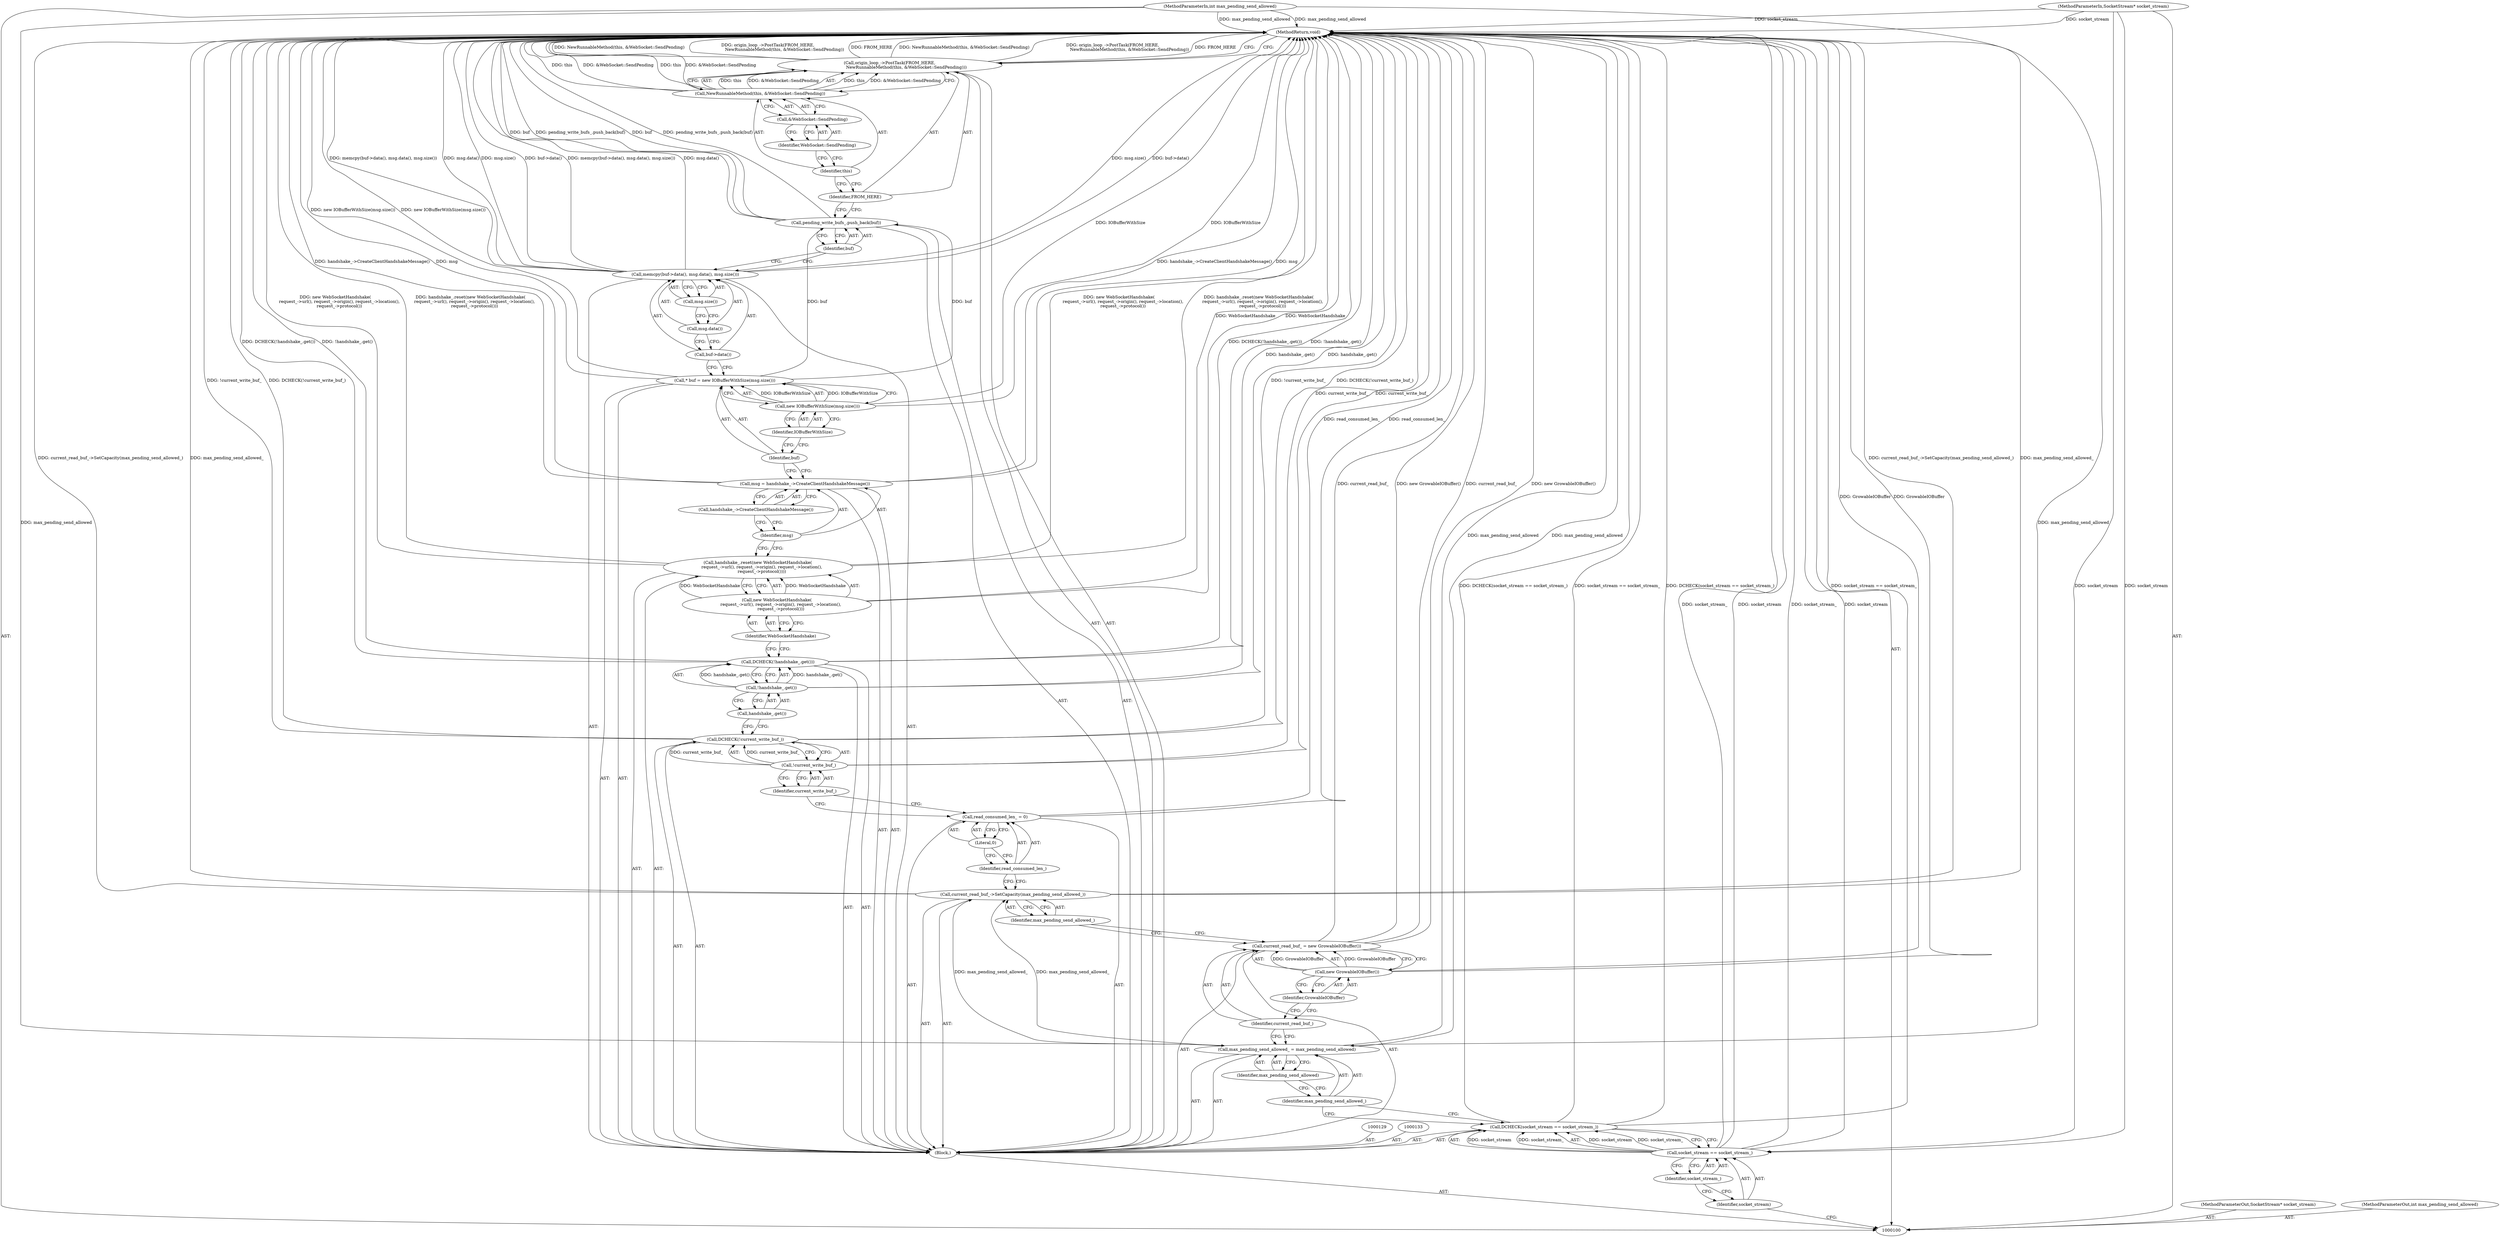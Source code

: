digraph "1_Chrome_511d0a0a31a54e0cc0f15cb1b977dc9f9b20f0d3_0" {
"1000150" [label="(MethodReturn,void)"];
"1000101" [label="(MethodParameterIn,SocketStream* socket_stream)"];
"1000227" [label="(MethodParameterOut,SocketStream* socket_stream)"];
"1000121" [label="(Call,!current_write_buf_)"];
"1000122" [label="(Identifier,current_write_buf_)"];
"1000120" [label="(Call,DCHECK(!current_write_buf_))"];
"1000124" [label="(Call,!handshake_.get())"];
"1000125" [label="(Call,handshake_.get())"];
"1000123" [label="(Call,DCHECK(!handshake_.get()))"];
"1000127" [label="(Call,new WebSocketHandshake(\n      request_->url(), request_->origin(), request_->location(),\n      request_->protocol()))"];
"1000126" [label="(Call,handshake_.reset(new WebSocketHandshake(\n      request_->url(), request_->origin(), request_->location(),\n      request_->protocol())))"];
"1000128" [label="(Identifier,WebSocketHandshake)"];
"1000130" [label="(Call,msg = handshake_->CreateClientHandshakeMessage())"];
"1000131" [label="(Identifier,msg)"];
"1000132" [label="(Call,handshake_->CreateClientHandshakeMessage())"];
"1000134" [label="(Call,* buf = new IOBufferWithSize(msg.size()))"];
"1000135" [label="(Identifier,buf)"];
"1000136" [label="(Call,new IOBufferWithSize(msg.size()))"];
"1000137" [label="(Identifier,IOBufferWithSize)"];
"1000138" [label="(Call,memcpy(buf->data(), msg.data(), msg.size()))"];
"1000140" [label="(Call,msg.data())"];
"1000141" [label="(Call,msg.size())"];
"1000139" [label="(Call,buf->data())"];
"1000142" [label="(Call,pending_write_bufs_.push_back(buf))"];
"1000143" [label="(Identifier,buf)"];
"1000102" [label="(MethodParameterIn,int max_pending_send_allowed)"];
"1000228" [label="(MethodParameterOut,int max_pending_send_allowed)"];
"1000103" [label="(Block,)"];
"1000144" [label="(Call,origin_loop_->PostTask(FROM_HERE,\n                         NewRunnableMethod(this, &WebSocket::SendPending)))"];
"1000145" [label="(Identifier,FROM_HERE)"];
"1000146" [label="(Call,NewRunnableMethod(this, &WebSocket::SendPending))"];
"1000147" [label="(Identifier,this)"];
"1000148" [label="(Call,&WebSocket::SendPending)"];
"1000149" [label="(Identifier,WebSocket::SendPending)"];
"1000104" [label="(Call,DCHECK(socket_stream == socket_stream_))"];
"1000107" [label="(Identifier,socket_stream_)"];
"1000105" [label="(Call,socket_stream == socket_stream_)"];
"1000106" [label="(Identifier,socket_stream)"];
"1000108" [label="(Call,max_pending_send_allowed_ = max_pending_send_allowed)"];
"1000109" [label="(Identifier,max_pending_send_allowed_)"];
"1000110" [label="(Identifier,max_pending_send_allowed)"];
"1000111" [label="(Call,current_read_buf_ = new GrowableIOBuffer())"];
"1000112" [label="(Identifier,current_read_buf_)"];
"1000113" [label="(Call,new GrowableIOBuffer())"];
"1000114" [label="(Identifier,GrowableIOBuffer)"];
"1000115" [label="(Call,current_read_buf_->SetCapacity(max_pending_send_allowed_))"];
"1000116" [label="(Identifier,max_pending_send_allowed_)"];
"1000117" [label="(Call,read_consumed_len_ = 0)"];
"1000118" [label="(Identifier,read_consumed_len_)"];
"1000119" [label="(Literal,0)"];
"1000150" -> "1000100"  [label="AST: "];
"1000150" -> "1000144"  [label="CFG: "];
"1000142" -> "1000150"  [label="DDG: pending_write_bufs_.push_back(buf)"];
"1000142" -> "1000150"  [label="DDG: buf"];
"1000124" -> "1000150"  [label="DDG: handshake_.get()"];
"1000105" -> "1000150"  [label="DDG: socket_stream_"];
"1000105" -> "1000150"  [label="DDG: socket_stream"];
"1000104" -> "1000150"  [label="DDG: DCHECK(socket_stream == socket_stream_)"];
"1000104" -> "1000150"  [label="DDG: socket_stream == socket_stream_"];
"1000113" -> "1000150"  [label="DDG: GrowableIOBuffer"];
"1000138" -> "1000150"  [label="DDG: msg.data()"];
"1000138" -> "1000150"  [label="DDG: msg.size()"];
"1000138" -> "1000150"  [label="DDG: buf->data()"];
"1000138" -> "1000150"  [label="DDG: memcpy(buf->data(), msg.data(), msg.size())"];
"1000146" -> "1000150"  [label="DDG: &WebSocket::SendPending"];
"1000146" -> "1000150"  [label="DDG: this"];
"1000126" -> "1000150"  [label="DDG: new WebSocketHandshake(\n      request_->url(), request_->origin(), request_->location(),\n      request_->protocol())"];
"1000126" -> "1000150"  [label="DDG: handshake_.reset(new WebSocketHandshake(\n      request_->url(), request_->origin(), request_->location(),\n      request_->protocol()))"];
"1000117" -> "1000150"  [label="DDG: read_consumed_len_"];
"1000144" -> "1000150"  [label="DDG: NewRunnableMethod(this, &WebSocket::SendPending)"];
"1000144" -> "1000150"  [label="DDG: origin_loop_->PostTask(FROM_HERE,\n                         NewRunnableMethod(this, &WebSocket::SendPending))"];
"1000144" -> "1000150"  [label="DDG: FROM_HERE"];
"1000123" -> "1000150"  [label="DDG: DCHECK(!handshake_.get())"];
"1000123" -> "1000150"  [label="DDG: !handshake_.get()"];
"1000130" -> "1000150"  [label="DDG: handshake_->CreateClientHandshakeMessage()"];
"1000130" -> "1000150"  [label="DDG: msg"];
"1000115" -> "1000150"  [label="DDG: current_read_buf_->SetCapacity(max_pending_send_allowed_)"];
"1000115" -> "1000150"  [label="DDG: max_pending_send_allowed_"];
"1000120" -> "1000150"  [label="DDG: !current_write_buf_"];
"1000120" -> "1000150"  [label="DDG: DCHECK(!current_write_buf_)"];
"1000102" -> "1000150"  [label="DDG: max_pending_send_allowed"];
"1000111" -> "1000150"  [label="DDG: current_read_buf_"];
"1000111" -> "1000150"  [label="DDG: new GrowableIOBuffer()"];
"1000101" -> "1000150"  [label="DDG: socket_stream"];
"1000108" -> "1000150"  [label="DDG: max_pending_send_allowed"];
"1000134" -> "1000150"  [label="DDG: new IOBufferWithSize(msg.size())"];
"1000121" -> "1000150"  [label="DDG: current_write_buf_"];
"1000127" -> "1000150"  [label="DDG: WebSocketHandshake"];
"1000136" -> "1000150"  [label="DDG: IOBufferWithSize"];
"1000101" -> "1000100"  [label="AST: "];
"1000101" -> "1000150"  [label="DDG: socket_stream"];
"1000101" -> "1000105"  [label="DDG: socket_stream"];
"1000227" -> "1000100"  [label="AST: "];
"1000121" -> "1000120"  [label="AST: "];
"1000121" -> "1000122"  [label="CFG: "];
"1000122" -> "1000121"  [label="AST: "];
"1000120" -> "1000121"  [label="CFG: "];
"1000121" -> "1000150"  [label="DDG: current_write_buf_"];
"1000121" -> "1000120"  [label="DDG: current_write_buf_"];
"1000122" -> "1000121"  [label="AST: "];
"1000122" -> "1000117"  [label="CFG: "];
"1000121" -> "1000122"  [label="CFG: "];
"1000120" -> "1000103"  [label="AST: "];
"1000120" -> "1000121"  [label="CFG: "];
"1000121" -> "1000120"  [label="AST: "];
"1000125" -> "1000120"  [label="CFG: "];
"1000120" -> "1000150"  [label="DDG: !current_write_buf_"];
"1000120" -> "1000150"  [label="DDG: DCHECK(!current_write_buf_)"];
"1000121" -> "1000120"  [label="DDG: current_write_buf_"];
"1000124" -> "1000123"  [label="AST: "];
"1000124" -> "1000125"  [label="CFG: "];
"1000125" -> "1000124"  [label="AST: "];
"1000123" -> "1000124"  [label="CFG: "];
"1000124" -> "1000150"  [label="DDG: handshake_.get()"];
"1000124" -> "1000123"  [label="DDG: handshake_.get()"];
"1000125" -> "1000124"  [label="AST: "];
"1000125" -> "1000120"  [label="CFG: "];
"1000124" -> "1000125"  [label="CFG: "];
"1000123" -> "1000103"  [label="AST: "];
"1000123" -> "1000124"  [label="CFG: "];
"1000124" -> "1000123"  [label="AST: "];
"1000128" -> "1000123"  [label="CFG: "];
"1000123" -> "1000150"  [label="DDG: DCHECK(!handshake_.get())"];
"1000123" -> "1000150"  [label="DDG: !handshake_.get()"];
"1000124" -> "1000123"  [label="DDG: handshake_.get()"];
"1000127" -> "1000126"  [label="AST: "];
"1000127" -> "1000128"  [label="CFG: "];
"1000128" -> "1000127"  [label="AST: "];
"1000126" -> "1000127"  [label="CFG: "];
"1000127" -> "1000150"  [label="DDG: WebSocketHandshake"];
"1000127" -> "1000126"  [label="DDG: WebSocketHandshake"];
"1000126" -> "1000103"  [label="AST: "];
"1000126" -> "1000127"  [label="CFG: "];
"1000127" -> "1000126"  [label="AST: "];
"1000131" -> "1000126"  [label="CFG: "];
"1000126" -> "1000150"  [label="DDG: new WebSocketHandshake(\n      request_->url(), request_->origin(), request_->location(),\n      request_->protocol())"];
"1000126" -> "1000150"  [label="DDG: handshake_.reset(new WebSocketHandshake(\n      request_->url(), request_->origin(), request_->location(),\n      request_->protocol()))"];
"1000127" -> "1000126"  [label="DDG: WebSocketHandshake"];
"1000128" -> "1000127"  [label="AST: "];
"1000128" -> "1000123"  [label="CFG: "];
"1000127" -> "1000128"  [label="CFG: "];
"1000130" -> "1000103"  [label="AST: "];
"1000130" -> "1000132"  [label="CFG: "];
"1000131" -> "1000130"  [label="AST: "];
"1000132" -> "1000130"  [label="AST: "];
"1000135" -> "1000130"  [label="CFG: "];
"1000130" -> "1000150"  [label="DDG: handshake_->CreateClientHandshakeMessage()"];
"1000130" -> "1000150"  [label="DDG: msg"];
"1000131" -> "1000130"  [label="AST: "];
"1000131" -> "1000126"  [label="CFG: "];
"1000132" -> "1000131"  [label="CFG: "];
"1000132" -> "1000130"  [label="AST: "];
"1000132" -> "1000131"  [label="CFG: "];
"1000130" -> "1000132"  [label="CFG: "];
"1000134" -> "1000103"  [label="AST: "];
"1000134" -> "1000136"  [label="CFG: "];
"1000135" -> "1000134"  [label="AST: "];
"1000136" -> "1000134"  [label="AST: "];
"1000139" -> "1000134"  [label="CFG: "];
"1000134" -> "1000150"  [label="DDG: new IOBufferWithSize(msg.size())"];
"1000136" -> "1000134"  [label="DDG: IOBufferWithSize"];
"1000134" -> "1000142"  [label="DDG: buf"];
"1000135" -> "1000134"  [label="AST: "];
"1000135" -> "1000130"  [label="CFG: "];
"1000137" -> "1000135"  [label="CFG: "];
"1000136" -> "1000134"  [label="AST: "];
"1000136" -> "1000137"  [label="CFG: "];
"1000137" -> "1000136"  [label="AST: "];
"1000134" -> "1000136"  [label="CFG: "];
"1000136" -> "1000150"  [label="DDG: IOBufferWithSize"];
"1000136" -> "1000134"  [label="DDG: IOBufferWithSize"];
"1000137" -> "1000136"  [label="AST: "];
"1000137" -> "1000135"  [label="CFG: "];
"1000136" -> "1000137"  [label="CFG: "];
"1000138" -> "1000103"  [label="AST: "];
"1000138" -> "1000141"  [label="CFG: "];
"1000139" -> "1000138"  [label="AST: "];
"1000140" -> "1000138"  [label="AST: "];
"1000141" -> "1000138"  [label="AST: "];
"1000143" -> "1000138"  [label="CFG: "];
"1000138" -> "1000150"  [label="DDG: msg.data()"];
"1000138" -> "1000150"  [label="DDG: msg.size()"];
"1000138" -> "1000150"  [label="DDG: buf->data()"];
"1000138" -> "1000150"  [label="DDG: memcpy(buf->data(), msg.data(), msg.size())"];
"1000140" -> "1000138"  [label="AST: "];
"1000140" -> "1000139"  [label="CFG: "];
"1000141" -> "1000140"  [label="CFG: "];
"1000141" -> "1000138"  [label="AST: "];
"1000141" -> "1000140"  [label="CFG: "];
"1000138" -> "1000141"  [label="CFG: "];
"1000139" -> "1000138"  [label="AST: "];
"1000139" -> "1000134"  [label="CFG: "];
"1000140" -> "1000139"  [label="CFG: "];
"1000142" -> "1000103"  [label="AST: "];
"1000142" -> "1000143"  [label="CFG: "];
"1000143" -> "1000142"  [label="AST: "];
"1000145" -> "1000142"  [label="CFG: "];
"1000142" -> "1000150"  [label="DDG: pending_write_bufs_.push_back(buf)"];
"1000142" -> "1000150"  [label="DDG: buf"];
"1000134" -> "1000142"  [label="DDG: buf"];
"1000143" -> "1000142"  [label="AST: "];
"1000143" -> "1000138"  [label="CFG: "];
"1000142" -> "1000143"  [label="CFG: "];
"1000102" -> "1000100"  [label="AST: "];
"1000102" -> "1000150"  [label="DDG: max_pending_send_allowed"];
"1000102" -> "1000108"  [label="DDG: max_pending_send_allowed"];
"1000228" -> "1000100"  [label="AST: "];
"1000103" -> "1000100"  [label="AST: "];
"1000104" -> "1000103"  [label="AST: "];
"1000108" -> "1000103"  [label="AST: "];
"1000111" -> "1000103"  [label="AST: "];
"1000115" -> "1000103"  [label="AST: "];
"1000117" -> "1000103"  [label="AST: "];
"1000120" -> "1000103"  [label="AST: "];
"1000123" -> "1000103"  [label="AST: "];
"1000126" -> "1000103"  [label="AST: "];
"1000129" -> "1000103"  [label="AST: "];
"1000130" -> "1000103"  [label="AST: "];
"1000133" -> "1000103"  [label="AST: "];
"1000134" -> "1000103"  [label="AST: "];
"1000138" -> "1000103"  [label="AST: "];
"1000142" -> "1000103"  [label="AST: "];
"1000144" -> "1000103"  [label="AST: "];
"1000144" -> "1000103"  [label="AST: "];
"1000144" -> "1000146"  [label="CFG: "];
"1000145" -> "1000144"  [label="AST: "];
"1000146" -> "1000144"  [label="AST: "];
"1000150" -> "1000144"  [label="CFG: "];
"1000144" -> "1000150"  [label="DDG: NewRunnableMethod(this, &WebSocket::SendPending)"];
"1000144" -> "1000150"  [label="DDG: origin_loop_->PostTask(FROM_HERE,\n                         NewRunnableMethod(this, &WebSocket::SendPending))"];
"1000144" -> "1000150"  [label="DDG: FROM_HERE"];
"1000146" -> "1000144"  [label="DDG: this"];
"1000146" -> "1000144"  [label="DDG: &WebSocket::SendPending"];
"1000145" -> "1000144"  [label="AST: "];
"1000145" -> "1000142"  [label="CFG: "];
"1000147" -> "1000145"  [label="CFG: "];
"1000146" -> "1000144"  [label="AST: "];
"1000146" -> "1000148"  [label="CFG: "];
"1000147" -> "1000146"  [label="AST: "];
"1000148" -> "1000146"  [label="AST: "];
"1000144" -> "1000146"  [label="CFG: "];
"1000146" -> "1000150"  [label="DDG: &WebSocket::SendPending"];
"1000146" -> "1000150"  [label="DDG: this"];
"1000146" -> "1000144"  [label="DDG: this"];
"1000146" -> "1000144"  [label="DDG: &WebSocket::SendPending"];
"1000147" -> "1000146"  [label="AST: "];
"1000147" -> "1000145"  [label="CFG: "];
"1000149" -> "1000147"  [label="CFG: "];
"1000148" -> "1000146"  [label="AST: "];
"1000148" -> "1000149"  [label="CFG: "];
"1000149" -> "1000148"  [label="AST: "];
"1000146" -> "1000148"  [label="CFG: "];
"1000149" -> "1000148"  [label="AST: "];
"1000149" -> "1000147"  [label="CFG: "];
"1000148" -> "1000149"  [label="CFG: "];
"1000104" -> "1000103"  [label="AST: "];
"1000104" -> "1000105"  [label="CFG: "];
"1000105" -> "1000104"  [label="AST: "];
"1000109" -> "1000104"  [label="CFG: "];
"1000104" -> "1000150"  [label="DDG: DCHECK(socket_stream == socket_stream_)"];
"1000104" -> "1000150"  [label="DDG: socket_stream == socket_stream_"];
"1000105" -> "1000104"  [label="DDG: socket_stream"];
"1000105" -> "1000104"  [label="DDG: socket_stream_"];
"1000107" -> "1000105"  [label="AST: "];
"1000107" -> "1000106"  [label="CFG: "];
"1000105" -> "1000107"  [label="CFG: "];
"1000105" -> "1000104"  [label="AST: "];
"1000105" -> "1000107"  [label="CFG: "];
"1000106" -> "1000105"  [label="AST: "];
"1000107" -> "1000105"  [label="AST: "];
"1000104" -> "1000105"  [label="CFG: "];
"1000105" -> "1000150"  [label="DDG: socket_stream_"];
"1000105" -> "1000150"  [label="DDG: socket_stream"];
"1000105" -> "1000104"  [label="DDG: socket_stream"];
"1000105" -> "1000104"  [label="DDG: socket_stream_"];
"1000101" -> "1000105"  [label="DDG: socket_stream"];
"1000106" -> "1000105"  [label="AST: "];
"1000106" -> "1000100"  [label="CFG: "];
"1000107" -> "1000106"  [label="CFG: "];
"1000108" -> "1000103"  [label="AST: "];
"1000108" -> "1000110"  [label="CFG: "];
"1000109" -> "1000108"  [label="AST: "];
"1000110" -> "1000108"  [label="AST: "];
"1000112" -> "1000108"  [label="CFG: "];
"1000108" -> "1000150"  [label="DDG: max_pending_send_allowed"];
"1000102" -> "1000108"  [label="DDG: max_pending_send_allowed"];
"1000108" -> "1000115"  [label="DDG: max_pending_send_allowed_"];
"1000109" -> "1000108"  [label="AST: "];
"1000109" -> "1000104"  [label="CFG: "];
"1000110" -> "1000109"  [label="CFG: "];
"1000110" -> "1000108"  [label="AST: "];
"1000110" -> "1000109"  [label="CFG: "];
"1000108" -> "1000110"  [label="CFG: "];
"1000111" -> "1000103"  [label="AST: "];
"1000111" -> "1000113"  [label="CFG: "];
"1000112" -> "1000111"  [label="AST: "];
"1000113" -> "1000111"  [label="AST: "];
"1000116" -> "1000111"  [label="CFG: "];
"1000111" -> "1000150"  [label="DDG: current_read_buf_"];
"1000111" -> "1000150"  [label="DDG: new GrowableIOBuffer()"];
"1000113" -> "1000111"  [label="DDG: GrowableIOBuffer"];
"1000112" -> "1000111"  [label="AST: "];
"1000112" -> "1000108"  [label="CFG: "];
"1000114" -> "1000112"  [label="CFG: "];
"1000113" -> "1000111"  [label="AST: "];
"1000113" -> "1000114"  [label="CFG: "];
"1000114" -> "1000113"  [label="AST: "];
"1000111" -> "1000113"  [label="CFG: "];
"1000113" -> "1000150"  [label="DDG: GrowableIOBuffer"];
"1000113" -> "1000111"  [label="DDG: GrowableIOBuffer"];
"1000114" -> "1000113"  [label="AST: "];
"1000114" -> "1000112"  [label="CFG: "];
"1000113" -> "1000114"  [label="CFG: "];
"1000115" -> "1000103"  [label="AST: "];
"1000115" -> "1000116"  [label="CFG: "];
"1000116" -> "1000115"  [label="AST: "];
"1000118" -> "1000115"  [label="CFG: "];
"1000115" -> "1000150"  [label="DDG: current_read_buf_->SetCapacity(max_pending_send_allowed_)"];
"1000115" -> "1000150"  [label="DDG: max_pending_send_allowed_"];
"1000108" -> "1000115"  [label="DDG: max_pending_send_allowed_"];
"1000116" -> "1000115"  [label="AST: "];
"1000116" -> "1000111"  [label="CFG: "];
"1000115" -> "1000116"  [label="CFG: "];
"1000117" -> "1000103"  [label="AST: "];
"1000117" -> "1000119"  [label="CFG: "];
"1000118" -> "1000117"  [label="AST: "];
"1000119" -> "1000117"  [label="AST: "];
"1000122" -> "1000117"  [label="CFG: "];
"1000117" -> "1000150"  [label="DDG: read_consumed_len_"];
"1000118" -> "1000117"  [label="AST: "];
"1000118" -> "1000115"  [label="CFG: "];
"1000119" -> "1000118"  [label="CFG: "];
"1000119" -> "1000117"  [label="AST: "];
"1000119" -> "1000118"  [label="CFG: "];
"1000117" -> "1000119"  [label="CFG: "];
}

